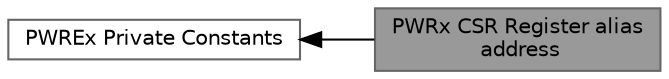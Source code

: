 digraph "PWRx CSR Register alias address"
{
 // LATEX_PDF_SIZE
  bgcolor="transparent";
  edge [fontname=Helvetica,fontsize=10,labelfontname=Helvetica,labelfontsize=10];
  node [fontname=Helvetica,fontsize=10,shape=box,height=0.2,width=0.4];
  rankdir=LR;
  Node1 [id="Node000001",label="PWRx CSR Register alias\l address",height=0.2,width=0.4,color="gray40", fillcolor="grey60", style="filled", fontcolor="black",tooltip=" "];
  Node2 [id="Node000002",label="PWREx Private Constants",height=0.2,width=0.4,color="grey40", fillcolor="white", style="filled",URL="$group__PWREx__Private__Constants.html",tooltip=" "];
  Node2->Node1 [shape=plaintext, dir="back", style="solid"];
}
